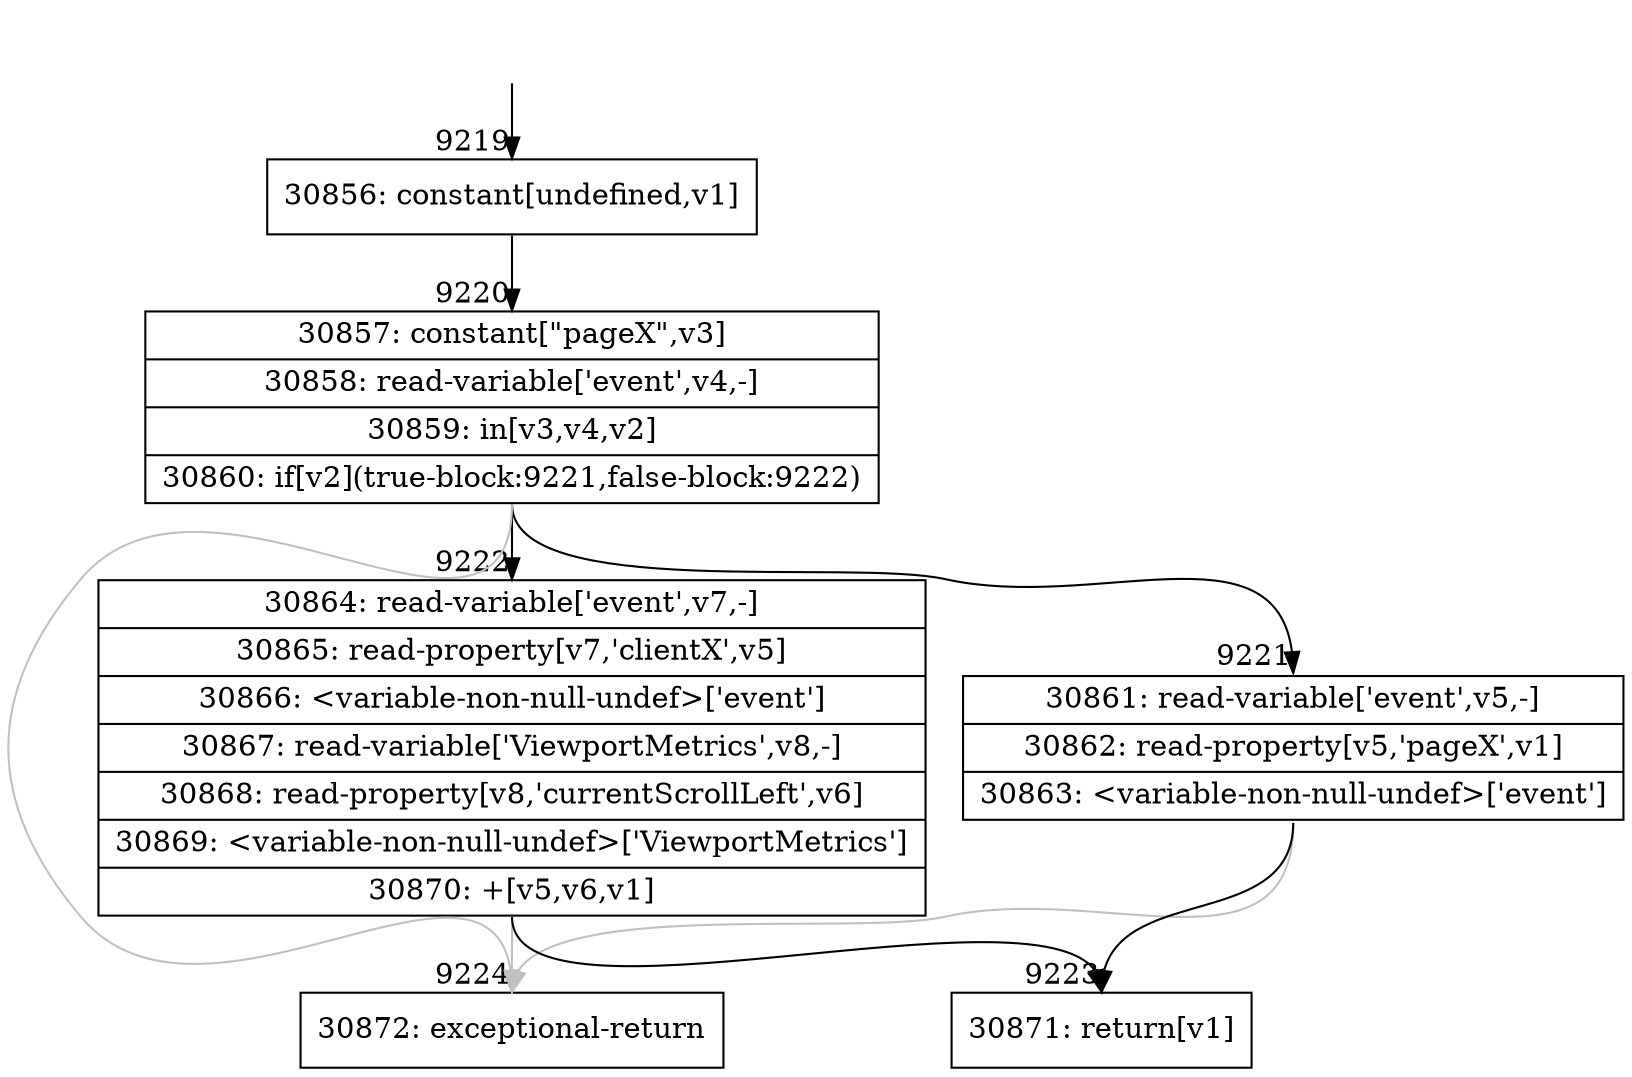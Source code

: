 digraph {
rankdir="TD"
BB_entry673[shape=none,label=""];
BB_entry673 -> BB9219 [tailport=s, headport=n, headlabel="    9219"]
BB9219 [shape=record label="{30856: constant[undefined,v1]}" ] 
BB9219 -> BB9220 [tailport=s, headport=n, headlabel="      9220"]
BB9220 [shape=record label="{30857: constant[\"pageX\",v3]|30858: read-variable['event',v4,-]|30859: in[v3,v4,v2]|30860: if[v2](true-block:9221,false-block:9222)}" ] 
BB9220 -> BB9221 [tailport=s, headport=n, headlabel="      9221"]
BB9220 -> BB9222 [tailport=s, headport=n, headlabel="      9222"]
BB9220 -> BB9224 [tailport=s, headport=n, color=gray, headlabel="      9224"]
BB9221 [shape=record label="{30861: read-variable['event',v5,-]|30862: read-property[v5,'pageX',v1]|30863: \<variable-non-null-undef\>['event']}" ] 
BB9221 -> BB9223 [tailport=s, headport=n, headlabel="      9223"]
BB9221 -> BB9224 [tailport=s, headport=n, color=gray]
BB9222 [shape=record label="{30864: read-variable['event',v7,-]|30865: read-property[v7,'clientX',v5]|30866: \<variable-non-null-undef\>['event']|30867: read-variable['ViewportMetrics',v8,-]|30868: read-property[v8,'currentScrollLeft',v6]|30869: \<variable-non-null-undef\>['ViewportMetrics']|30870: +[v5,v6,v1]}" ] 
BB9222 -> BB9223 [tailport=s, headport=n]
BB9222 -> BB9224 [tailport=s, headport=n, color=gray]
BB9223 [shape=record label="{30871: return[v1]}" ] 
BB9224 [shape=record label="{30872: exceptional-return}" ] 
//#$~ 16317
}
